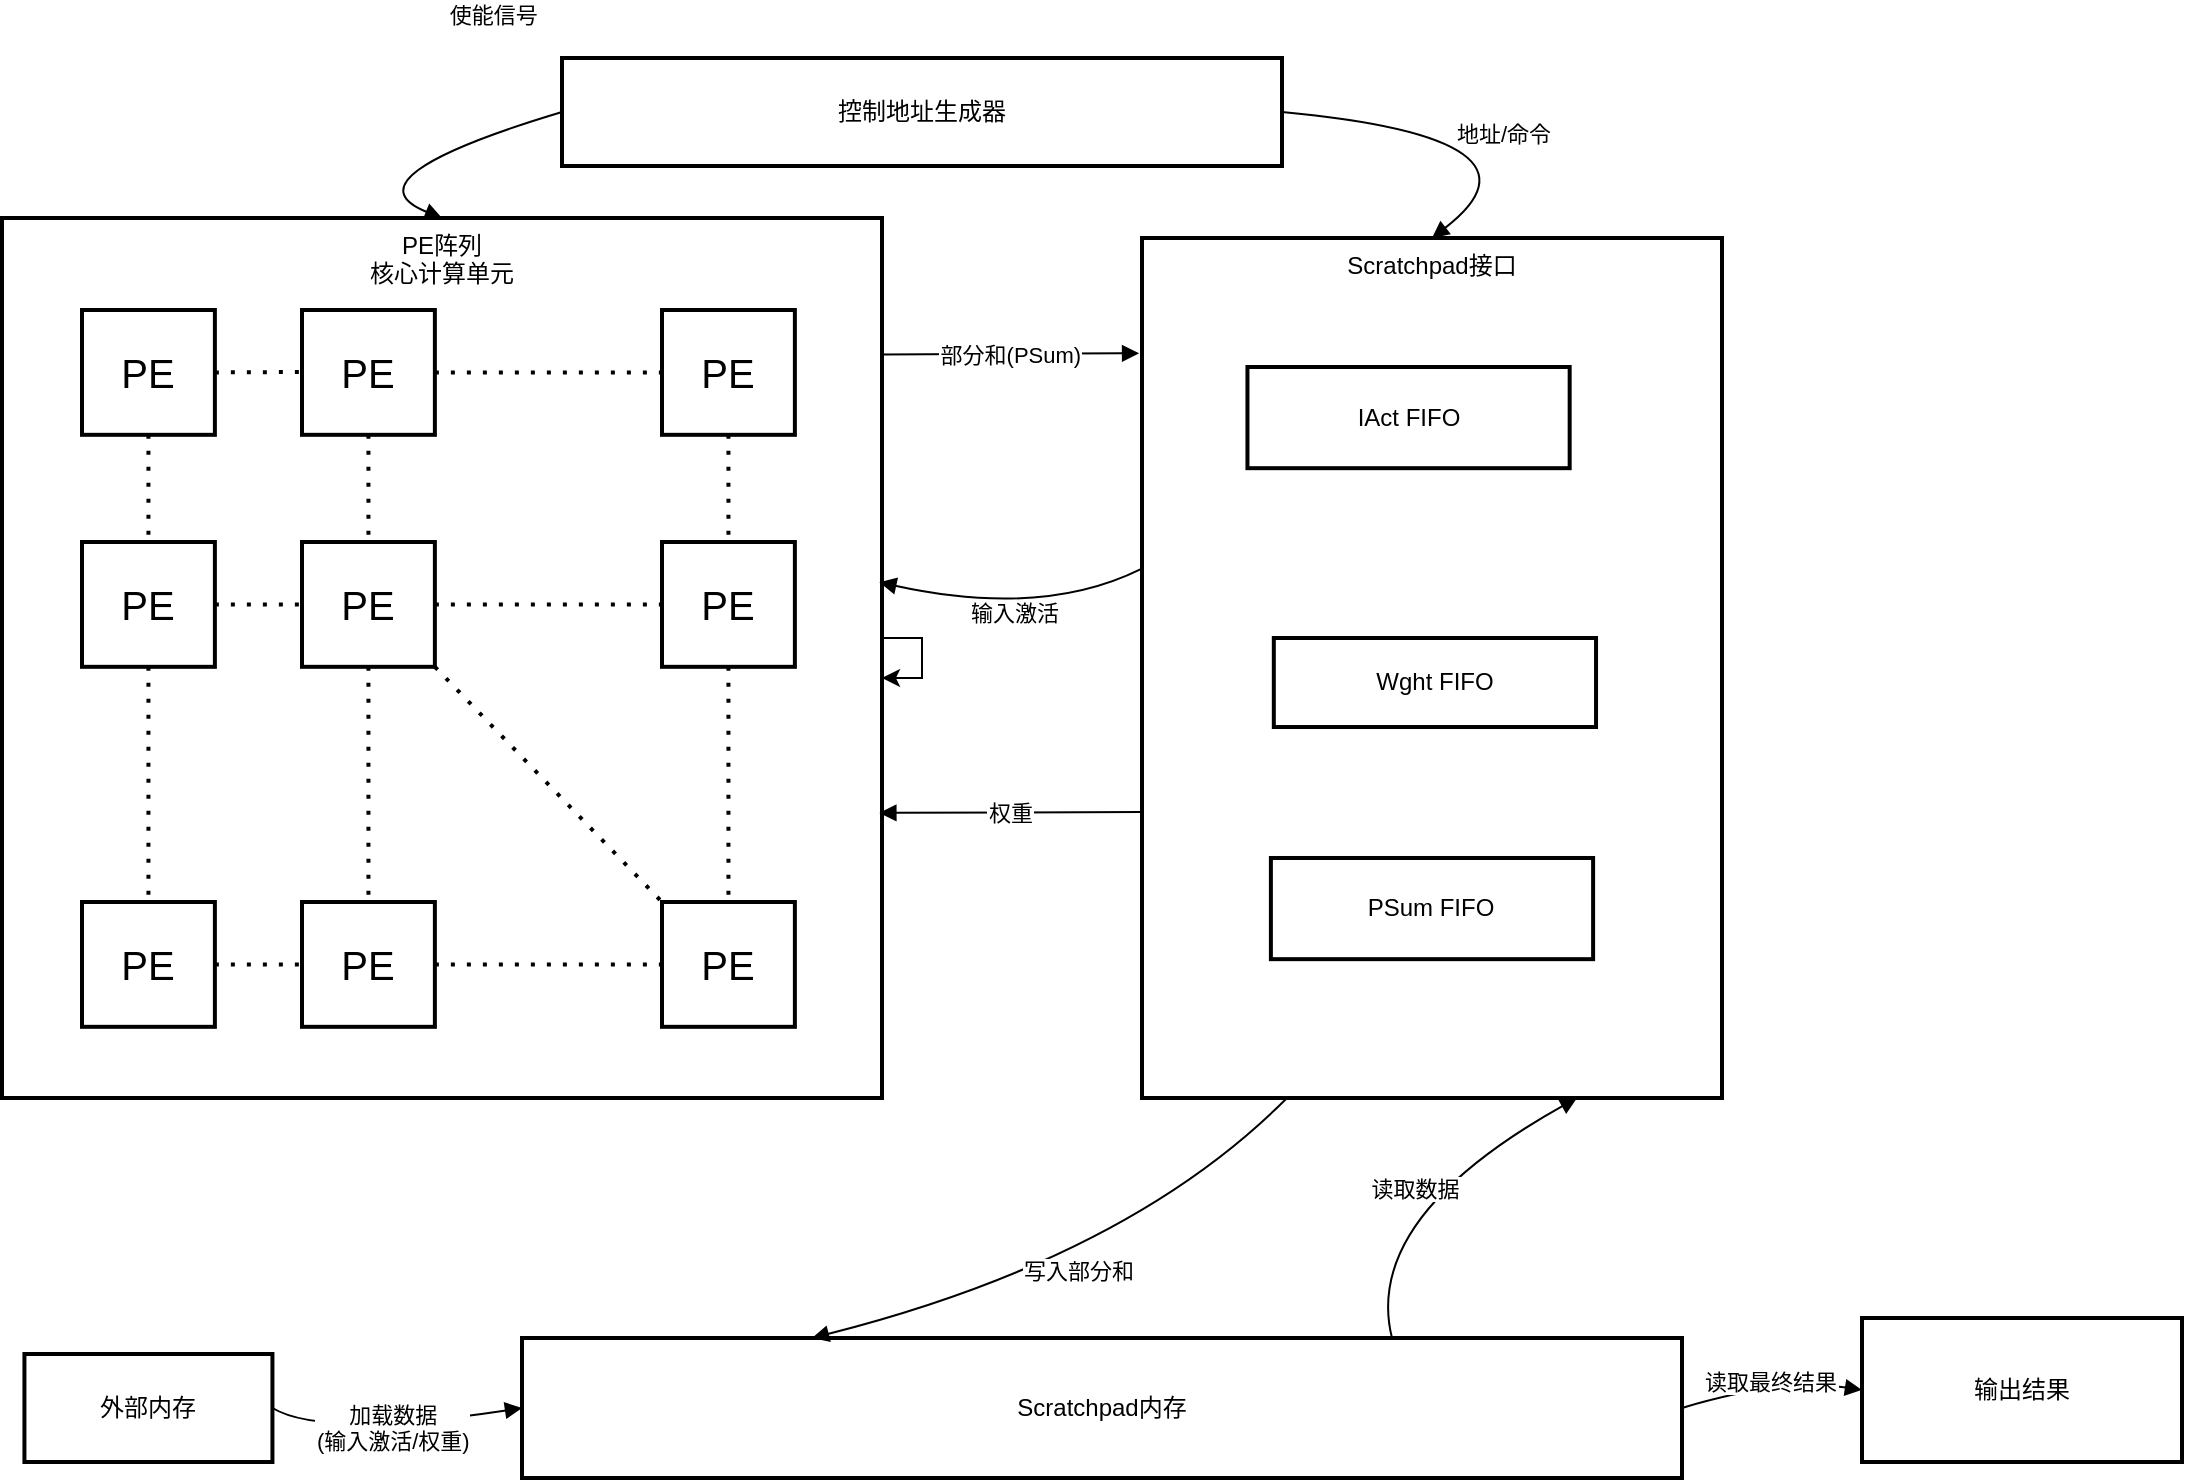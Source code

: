 <mxfile version="28.2.4">
  <diagram name="第 1 页" id="Gy5xqi0gqiuN22DDJ5Di">
    <mxGraphModel dx="2109" dy="1214" grid="1" gridSize="10" guides="1" tooltips="1" connect="1" arrows="1" fold="1" page="1" pageScale="1" pageWidth="1654" pageHeight="1169" math="0" shadow="0">
      <root>
        <mxCell id="0" />
        <mxCell id="1" parent="0" />
        <mxCell id="eothq0L4Ka9QhwZ8H1on-29" value="PE阵列&#xa;核心计算单元" style="whiteSpace=wrap;strokeWidth=2;verticalAlign=top;container=0;" vertex="1" parent="1">
          <mxGeometry x="300" y="270" width="440" height="440" as="geometry" />
        </mxCell>
        <mxCell id="eothq0L4Ka9QhwZ8H1on-33" value="Scratchpad接口" style="whiteSpace=wrap;strokeWidth=2;verticalAlign=top;" vertex="1" parent="1">
          <mxGeometry x="870" y="280" width="290" height="430" as="geometry" />
        </mxCell>
        <mxCell id="eothq0L4Ka9QhwZ8H1on-34" value="IAct FIFO" style="whiteSpace=wrap;strokeWidth=2;" vertex="1" parent="eothq0L4Ka9QhwZ8H1on-33">
          <mxGeometry x="52.727" y="64.501" width="161.111" height="50.588" as="geometry" />
        </mxCell>
        <mxCell id="eothq0L4Ka9QhwZ8H1on-35" value="Wght FIFO" style="whiteSpace=wrap;strokeWidth=2;" vertex="1" parent="eothq0L4Ka9QhwZ8H1on-33">
          <mxGeometry x="65.909" y="200" width="161.108" height="44.51" as="geometry" />
        </mxCell>
        <mxCell id="eothq0L4Ka9QhwZ8H1on-36" value="PSum FIFO" style="whiteSpace=wrap;strokeWidth=2;" vertex="1" parent="eothq0L4Ka9QhwZ8H1on-33">
          <mxGeometry x="64.446" y="309.995" width="161.111" height="50.588" as="geometry" />
        </mxCell>
        <mxCell id="eothq0L4Ka9QhwZ8H1on-37" value="外部内存" style="whiteSpace=wrap;strokeWidth=2;" vertex="1" parent="1">
          <mxGeometry x="311.22" y="838" width="124" height="54" as="geometry" />
        </mxCell>
        <mxCell id="eothq0L4Ka9QhwZ8H1on-38" value="Scratchpad内存" style="whiteSpace=wrap;strokeWidth=2;" vertex="1" parent="1">
          <mxGeometry x="560" y="830" width="580" height="70" as="geometry" />
        </mxCell>
        <mxCell id="eothq0L4Ka9QhwZ8H1on-39" value="输出结果" style="whiteSpace=wrap;strokeWidth=2;" vertex="1" parent="1">
          <mxGeometry x="1230" y="820" width="160" height="72" as="geometry" />
        </mxCell>
        <mxCell id="eothq0L4Ka9QhwZ8H1on-40" value="控制地址生成器" style="whiteSpace=wrap;strokeWidth=2;" vertex="1" parent="1">
          <mxGeometry x="580" y="190" width="360" height="54" as="geometry" />
        </mxCell>
        <mxCell id="eothq0L4Ka9QhwZ8H1on-41" value="加载数据&#xa;(输入激活/权重)" style="curved=1;startArrow=none;endArrow=block;exitX=1;exitY=0.5;rounded=0;entryX=0;entryY=0.5;entryDx=0;entryDy=0;" edge="1" parent="1" source="eothq0L4Ka9QhwZ8H1on-37" target="eothq0L4Ka9QhwZ8H1on-38">
          <mxGeometry relative="1" as="geometry">
            <Array as="points">
              <mxPoint x="460" y="880" />
            </Array>
            <mxPoint x="510" y="990" as="targetPoint" />
          </mxGeometry>
        </mxCell>
        <mxCell id="eothq0L4Ka9QhwZ8H1on-42" value="读取最终结果" style="curved=1;startArrow=none;endArrow=block;exitX=1;exitY=0.5;entryX=0;entryY=0.5;rounded=0;" edge="1" parent="1" source="eothq0L4Ka9QhwZ8H1on-38" target="eothq0L4Ka9QhwZ8H1on-39">
          <mxGeometry relative="1" as="geometry">
            <Array as="points">
              <mxPoint x="1190" y="850" />
            </Array>
          </mxGeometry>
        </mxCell>
        <mxCell id="eothq0L4Ka9QhwZ8H1on-43" value="读取数据" style="curved=1;startArrow=none;endArrow=block;exitX=0.75;exitY=0;entryX=0.75;entryY=1;rounded=0;entryDx=0;entryDy=0;exitDx=0;exitDy=0;" edge="1" parent="1" source="eothq0L4Ka9QhwZ8H1on-38" target="eothq0L4Ka9QhwZ8H1on-33">
          <mxGeometry relative="1" as="geometry">
            <Array as="points">
              <mxPoint x="980" y="770" />
            </Array>
          </mxGeometry>
        </mxCell>
        <mxCell id="eothq0L4Ka9QhwZ8H1on-44" value="输入激活" style="curved=1;startArrow=none;endArrow=block;exitX=-0.002;exitY=0.385;entryX=0.997;entryY=0.414;rounded=0;exitDx=0;exitDy=0;exitPerimeter=0;entryDx=0;entryDy=0;entryPerimeter=0;" edge="1" parent="1" source="eothq0L4Ka9QhwZ8H1on-33" target="eothq0L4Ka9QhwZ8H1on-29">
          <mxGeometry relative="1" as="geometry">
            <Array as="points">
              <mxPoint x="820" y="470" />
            </Array>
          </mxGeometry>
        </mxCell>
        <mxCell id="eothq0L4Ka9QhwZ8H1on-45" value="权重" style="curved=1;startArrow=none;endArrow=block;entryX=0.997;entryY=0.676;rounded=0;entryDx=0;entryDy=0;entryPerimeter=0;" edge="1" parent="1" target="eothq0L4Ka9QhwZ8H1on-29">
          <mxGeometry relative="1" as="geometry">
            <Array as="points" />
            <mxPoint x="870" y="567" as="sourcePoint" />
          </mxGeometry>
        </mxCell>
        <mxCell id="eothq0L4Ka9QhwZ8H1on-46" value="部分和(PSum)" style="curved=1;startArrow=none;endArrow=block;exitX=1.001;exitY=0.155;entryX=-0.005;entryY=0.134;rounded=0;entryDx=0;entryDy=0;entryPerimeter=0;exitDx=0;exitDy=0;exitPerimeter=0;" edge="1" parent="1" source="eothq0L4Ka9QhwZ8H1on-29" target="eothq0L4Ka9QhwZ8H1on-33">
          <mxGeometry relative="1" as="geometry">
            <Array as="points" />
          </mxGeometry>
        </mxCell>
        <mxCell id="eothq0L4Ka9QhwZ8H1on-47" value="写入部分和" style="curved=1;startArrow=none;endArrow=block;exitX=0.25;exitY=1;entryX=0.25;entryY=0;rounded=0;exitDx=0;exitDy=0;entryDx=0;entryDy=0;" edge="1" parent="1" source="eothq0L4Ka9QhwZ8H1on-33" target="eothq0L4Ka9QhwZ8H1on-38">
          <mxGeometry relative="1" as="geometry">
            <Array as="points">
              <mxPoint x="863" y="790" />
            </Array>
          </mxGeometry>
        </mxCell>
        <mxCell id="eothq0L4Ka9QhwZ8H1on-48" value="地址/命令" style="curved=1;startArrow=none;endArrow=block;entryX=0.5;entryY=0;rounded=0;exitX=1;exitY=0.5;exitDx=0;exitDy=0;entryDx=0;entryDy=0;" edge="1" parent="1" source="eothq0L4Ka9QhwZ8H1on-40" target="eothq0L4Ka9QhwZ8H1on-33">
          <mxGeometry relative="1" as="geometry">
            <Array as="points">
              <mxPoint x="1080" y="230" />
            </Array>
            <mxPoint x="728" y="100" as="sourcePoint" />
          </mxGeometry>
        </mxCell>
        <mxCell id="eothq0L4Ka9QhwZ8H1on-49" value="使能信号" style="curved=1;startArrow=none;endArrow=block;exitX=0;exitY=0.5;entryX=0.5;entryY=0;rounded=0;exitDx=0;exitDy=0;entryDx=0;entryDy=0;" edge="1" parent="1" source="eothq0L4Ka9QhwZ8H1on-40" target="eothq0L4Ka9QhwZ8H1on-29">
          <mxGeometry x="-1" y="-70" relative="1" as="geometry">
            <Array as="points">
              <mxPoint x="470" y="250" />
            </Array>
            <mxPoint x="-14" y="18" as="offset" />
          </mxGeometry>
        </mxCell>
        <mxCell id="eothq0L4Ka9QhwZ8H1on-30" value="PE" style="whiteSpace=wrap;strokeWidth=2;fontSize=20;" vertex="1" parent="1">
          <mxGeometry x="340" y="316" width="66.44" height="62.41" as="geometry" />
        </mxCell>
        <mxCell id="eothq0L4Ka9QhwZ8H1on-54" value="PE" style="whiteSpace=wrap;strokeWidth=2;fontSize=20;" vertex="1" parent="1">
          <mxGeometry x="450" y="316" width="66.44" height="62.41" as="geometry" />
        </mxCell>
        <mxCell id="eothq0L4Ka9QhwZ8H1on-55" value="PE" style="whiteSpace=wrap;strokeWidth=2;fontSize=20;" vertex="1" parent="1">
          <mxGeometry x="630" y="316" width="66.44" height="62.41" as="geometry" />
        </mxCell>
        <mxCell id="eothq0L4Ka9QhwZ8H1on-56" value="PE" style="whiteSpace=wrap;strokeWidth=2;fontSize=20;" vertex="1" parent="1">
          <mxGeometry x="340" y="432" width="66.44" height="62.41" as="geometry" />
        </mxCell>
        <mxCell id="eothq0L4Ka9QhwZ8H1on-57" value="PE" style="whiteSpace=wrap;strokeWidth=2;fontSize=20;" vertex="1" parent="1">
          <mxGeometry x="450" y="432" width="66.44" height="62.41" as="geometry" />
        </mxCell>
        <mxCell id="eothq0L4Ka9QhwZ8H1on-58" value="PE" style="whiteSpace=wrap;strokeWidth=2;fontSize=20;" vertex="1" parent="1">
          <mxGeometry x="630" y="432" width="66.44" height="62.41" as="geometry" />
        </mxCell>
        <mxCell id="eothq0L4Ka9QhwZ8H1on-59" value="PE" style="whiteSpace=wrap;strokeWidth=2;fontSize=20;" vertex="1" parent="1">
          <mxGeometry x="340" y="612" width="66.44" height="62.41" as="geometry" />
        </mxCell>
        <mxCell id="eothq0L4Ka9QhwZ8H1on-60" value="PE" style="whiteSpace=wrap;strokeWidth=2;fontSize=20;" vertex="1" parent="1">
          <mxGeometry x="450" y="612" width="66.44" height="62.41" as="geometry" />
        </mxCell>
        <mxCell id="eothq0L4Ka9QhwZ8H1on-61" value="PE" style="whiteSpace=wrap;strokeWidth=2;fontSize=20;" vertex="1" parent="1">
          <mxGeometry x="630" y="612" width="66.44" height="62.41" as="geometry" />
        </mxCell>
        <mxCell id="eothq0L4Ka9QhwZ8H1on-63" value="" style="endArrow=none;dashed=1;html=1;dashPattern=1 3;strokeWidth=2;rounded=0;movable=1;resizable=1;rotatable=1;deletable=1;editable=1;locked=0;connectable=1;exitX=1;exitY=1;exitDx=0;exitDy=0;entryX=0;entryY=0;entryDx=0;entryDy=0;" edge="1" parent="1" source="eothq0L4Ka9QhwZ8H1on-57" target="eothq0L4Ka9QhwZ8H1on-61">
          <mxGeometry width="50" height="50" relative="1" as="geometry">
            <mxPoint x="552" y="526" as="sourcePoint" />
            <mxPoint x="602" y="576" as="targetPoint" />
          </mxGeometry>
        </mxCell>
        <mxCell id="eothq0L4Ka9QhwZ8H1on-64" value="" style="endArrow=none;dashed=1;html=1;dashPattern=1 3;strokeWidth=2;rounded=0;movable=1;resizable=1;rotatable=1;deletable=1;editable=1;locked=0;connectable=1;entryX=0.5;entryY=0;entryDx=0;entryDy=0;exitX=0.5;exitY=1;exitDx=0;exitDy=0;" edge="1" parent="1" source="eothq0L4Ka9QhwZ8H1on-56" target="eothq0L4Ka9QhwZ8H1on-59">
          <mxGeometry width="50" height="50" relative="1" as="geometry">
            <mxPoint x="390" y="526" as="sourcePoint" />
            <mxPoint x="440" y="576" as="targetPoint" />
          </mxGeometry>
        </mxCell>
        <mxCell id="eothq0L4Ka9QhwZ8H1on-65" value="" style="endArrow=none;dashed=1;html=1;dashPattern=1 3;strokeWidth=2;rounded=0;movable=1;resizable=1;rotatable=1;deletable=1;editable=1;locked=0;connectable=1;exitX=0.5;exitY=1;exitDx=0;exitDy=0;entryX=0.5;entryY=0;entryDx=0;entryDy=0;" edge="1" parent="1" source="eothq0L4Ka9QhwZ8H1on-57" target="eothq0L4Ka9QhwZ8H1on-60">
          <mxGeometry width="50" height="50" relative="1" as="geometry">
            <mxPoint x="540" y="576" as="sourcePoint" />
            <mxPoint x="590" y="626" as="targetPoint" />
          </mxGeometry>
        </mxCell>
        <mxCell id="eothq0L4Ka9QhwZ8H1on-66" value="" style="endArrow=none;dashed=1;html=1;dashPattern=1 3;strokeWidth=2;rounded=0;movable=1;resizable=1;rotatable=1;deletable=1;editable=1;locked=0;connectable=1;exitX=1;exitY=0.5;exitDx=0;exitDy=0;entryX=0;entryY=0.5;entryDx=0;entryDy=0;" edge="1" parent="1" source="eothq0L4Ka9QhwZ8H1on-59" target="eothq0L4Ka9QhwZ8H1on-60">
          <mxGeometry width="50" height="50" relative="1" as="geometry">
            <mxPoint x="450" y="586" as="sourcePoint" />
            <mxPoint x="500" y="636" as="targetPoint" />
          </mxGeometry>
        </mxCell>
        <mxCell id="eothq0L4Ka9QhwZ8H1on-67" value="" style="endArrow=none;dashed=1;html=1;dashPattern=1 3;strokeWidth=2;rounded=0;movable=1;resizable=1;rotatable=1;deletable=1;editable=1;locked=0;connectable=1;exitX=1;exitY=0.5;exitDx=0;exitDy=0;entryX=0;entryY=0.5;entryDx=0;entryDy=0;" edge="1" parent="1" source="eothq0L4Ka9QhwZ8H1on-60" target="eothq0L4Ka9QhwZ8H1on-61">
          <mxGeometry width="50" height="50" relative="1" as="geometry">
            <mxPoint x="560" y="636" as="sourcePoint" />
            <mxPoint x="604" y="636" as="targetPoint" />
          </mxGeometry>
        </mxCell>
        <mxCell id="eothq0L4Ka9QhwZ8H1on-68" value="" style="endArrow=none;dashed=1;html=1;dashPattern=1 3;strokeWidth=2;rounded=0;movable=1;resizable=1;rotatable=1;deletable=1;editable=1;locked=0;connectable=1;exitX=0.5;exitY=1;exitDx=0;exitDy=0;entryX=0.5;entryY=0;entryDx=0;entryDy=0;" edge="1" parent="1" source="eothq0L4Ka9QhwZ8H1on-58" target="eothq0L4Ka9QhwZ8H1on-61">
          <mxGeometry width="50" height="50" relative="1" as="geometry">
            <mxPoint x="630" y="636" as="sourcePoint" />
            <mxPoint x="674" y="636" as="targetPoint" />
          </mxGeometry>
        </mxCell>
        <mxCell id="eothq0L4Ka9QhwZ8H1on-69" value="" style="endArrow=none;dashed=1;html=1;dashPattern=1 3;strokeWidth=2;rounded=0;movable=1;resizable=1;rotatable=1;deletable=1;editable=1;locked=0;connectable=1;exitX=1;exitY=0.5;exitDx=0;exitDy=0;entryX=0;entryY=0.5;entryDx=0;entryDy=0;" edge="1" parent="1" source="eothq0L4Ka9QhwZ8H1on-57" target="eothq0L4Ka9QhwZ8H1on-58">
          <mxGeometry width="50" height="50" relative="1" as="geometry">
            <mxPoint x="620" y="446" as="sourcePoint" />
            <mxPoint x="664" y="446" as="targetPoint" />
          </mxGeometry>
        </mxCell>
        <mxCell id="eothq0L4Ka9QhwZ8H1on-70" value="" style="endArrow=none;dashed=1;html=1;dashPattern=1 3;strokeWidth=2;rounded=0;movable=1;resizable=1;rotatable=1;deletable=1;editable=1;locked=0;connectable=1;exitX=1;exitY=0.5;exitDx=0;exitDy=0;entryX=0;entryY=0.5;entryDx=0;entryDy=0;" edge="1" parent="1" source="eothq0L4Ka9QhwZ8H1on-54" target="eothq0L4Ka9QhwZ8H1on-55">
          <mxGeometry width="50" height="50" relative="1" as="geometry">
            <mxPoint x="530" y="336" as="sourcePoint" />
            <mxPoint x="644" y="336" as="targetPoint" />
          </mxGeometry>
        </mxCell>
        <mxCell id="eothq0L4Ka9QhwZ8H1on-71" value="" style="endArrow=none;dashed=1;html=1;dashPattern=1 3;strokeWidth=2;rounded=0;movable=1;resizable=1;rotatable=1;deletable=1;editable=1;locked=0;connectable=1;exitX=1;exitY=0.5;exitDx=0;exitDy=0;" edge="1" parent="1" source="eothq0L4Ka9QhwZ8H1on-30">
          <mxGeometry width="50" height="50" relative="1" as="geometry">
            <mxPoint x="426.22" y="346.93" as="sourcePoint" />
            <mxPoint x="450" y="347" as="targetPoint" />
          </mxGeometry>
        </mxCell>
        <mxCell id="eothq0L4Ka9QhwZ8H1on-72" value="" style="endArrow=none;dashed=1;html=1;dashPattern=1 3;strokeWidth=2;rounded=0;movable=1;resizable=1;rotatable=1;deletable=1;editable=1;locked=0;connectable=1;exitX=1;exitY=0.5;exitDx=0;exitDy=0;entryX=0;entryY=0.5;entryDx=0;entryDy=0;" edge="1" parent="1" source="eothq0L4Ka9QhwZ8H1on-56" target="eothq0L4Ka9QhwZ8H1on-57">
          <mxGeometry width="50" height="50" relative="1" as="geometry">
            <mxPoint x="409" y="456" as="sourcePoint" />
            <mxPoint x="453" y="456" as="targetPoint" />
          </mxGeometry>
        </mxCell>
        <mxCell id="eothq0L4Ka9QhwZ8H1on-74" value="" style="endArrow=none;dashed=1;html=1;dashPattern=1 3;strokeWidth=2;rounded=0;movable=1;resizable=1;rotatable=1;deletable=1;editable=1;locked=0;connectable=1;exitX=0.5;exitY=1;exitDx=0;exitDy=0;" edge="1" parent="1" source="eothq0L4Ka9QhwZ8H1on-30" target="eothq0L4Ka9QhwZ8H1on-56">
          <mxGeometry width="50" height="50" relative="1" as="geometry">
            <mxPoint x="440" y="516" as="sourcePoint" />
            <mxPoint x="484" y="516" as="targetPoint" />
          </mxGeometry>
        </mxCell>
        <mxCell id="eothq0L4Ka9QhwZ8H1on-75" value="" style="endArrow=none;dashed=1;html=1;dashPattern=1 3;strokeWidth=2;rounded=0;movable=1;resizable=1;rotatable=1;deletable=1;editable=1;locked=0;connectable=1;exitX=0.5;exitY=1;exitDx=0;exitDy=0;entryX=0.5;entryY=0;entryDx=0;entryDy=0;" edge="1" parent="1" source="eothq0L4Ka9QhwZ8H1on-54" target="eothq0L4Ka9QhwZ8H1on-57">
          <mxGeometry width="50" height="50" relative="1" as="geometry">
            <mxPoint x="460" y="406" as="sourcePoint" />
            <mxPoint x="460" y="460" as="targetPoint" />
          </mxGeometry>
        </mxCell>
        <mxCell id="eothq0L4Ka9QhwZ8H1on-76" value="" style="endArrow=none;dashed=1;html=1;dashPattern=1 3;strokeWidth=2;rounded=0;movable=1;resizable=1;rotatable=1;deletable=1;editable=1;locked=0;connectable=1;exitX=0.5;exitY=1;exitDx=0;exitDy=0;entryX=0.5;entryY=0;entryDx=0;entryDy=0;" edge="1" parent="1" source="eothq0L4Ka9QhwZ8H1on-55" target="eothq0L4Ka9QhwZ8H1on-58">
          <mxGeometry width="50" height="50" relative="1" as="geometry">
            <mxPoint x="550" y="406" as="sourcePoint" />
            <mxPoint x="550" y="460" as="targetPoint" />
          </mxGeometry>
        </mxCell>
        <mxCell id="eothq0L4Ka9QhwZ8H1on-77" style="edgeStyle=orthogonalEdgeStyle;rounded=0;orthogonalLoop=1;jettySize=auto;html=1;" edge="1" parent="1" source="eothq0L4Ka9QhwZ8H1on-29" target="eothq0L4Ka9QhwZ8H1on-29">
          <mxGeometry relative="1" as="geometry" />
        </mxCell>
      </root>
    </mxGraphModel>
  </diagram>
</mxfile>
